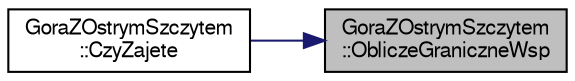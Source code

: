 digraph "GoraZOstrymSzczytem::ObliczeGraniczneWsp"
{
 // LATEX_PDF_SIZE
  edge [fontname="FreeSans",fontsize="10",labelfontname="FreeSans",labelfontsize="10"];
  node [fontname="FreeSans",fontsize="10",shape=record];
  rankdir="RL";
  Node1 [label="GoraZOstrymSzczytem\l::ObliczeGraniczneWsp",height=0.2,width=0.4,color="black", fillcolor="grey75", style="filled", fontcolor="black",tooltip="Metody sprawdzajace zajetosc obszaru."];
  Node1 -> Node2 [dir="back",color="midnightblue",fontsize="10",style="solid",fontname="FreeSans"];
  Node2 [label="GoraZOstrymSzczytem\l::CzyZajete",height=0.2,width=0.4,color="black", fillcolor="white", style="filled",URL="$a00138.html#af50957f9bd12f9f066bb444759d92654",tooltip="Metoda sprawdzajaca czy dane polozenie jest zajete przez obiekt klasy GoraZOstrymSzczytem."];
}

